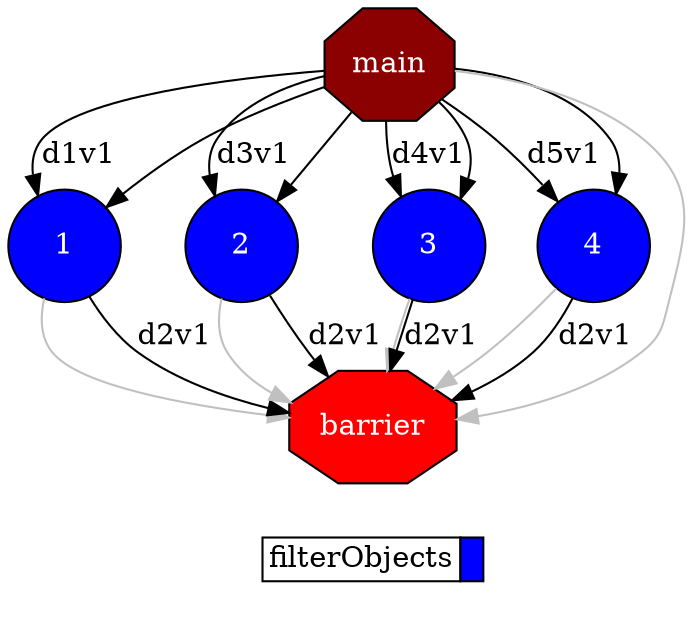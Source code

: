 digraph {
  rankdir=TB;
  labeljust="l";
  compound= true;
  subgraph dependence_graph {
    ranksep=0.20;
    node[height=0.75];

Synchro0[label="main", shape=octagon, style=filled fillcolor="#8B0000" fontcolor="#FFFFFF"];
1[shape=circle, style=filled fillcolor="#0000ff" fontcolor="#ffffff"];
Synchro0 -> 1 [label="d1v1"];
Synchro0 -> 1;
2[shape=circle, style=filled fillcolor="#0000ff" fontcolor="#ffffff"];
Synchro0 -> 2 [label="d3v1"];
Synchro0 -> 2;
3[shape=circle, style=filled fillcolor="#0000ff" fontcolor="#ffffff"];
Synchro0 -> 3 [label="d4v1"];
Synchro0 -> 3;
4[shape=circle, style=filled fillcolor="#0000ff" fontcolor="#ffffff"];
Synchro0 -> 4 [label="d5v1"];
Synchro0 -> 4;
Synchro1[label="barrier", shape=octagon, style=filled fillcolor="#ff0000" fontcolor="#FFFFFF"];
Synchro0 -> Synchro1 [color=grey];
2 -> Synchro1 [color=grey];
1 -> Synchro1 [color=grey];
3 -> Synchro1 [color=grey];
4 -> Synchro1 [color=grey];
1 -> Synchro1 [label="d2v1"];
2 -> Synchro1 [label="d2v1"];
3 -> Synchro1 [label="d2v1"];
4 -> Synchro1 [label="d2v1"];  }
  subgraph legend {
    rank=sink;
    node [shape=plaintext, height=0.75];
    ranksep=0.20;
    label = "Legend";
    key [label=<
      <table border="0" cellpadding="2" cellspacing="0" cellborder="1">
<tr>
<td align="right">filterObjects</td>
<td bgcolor="#0000ff">&nbsp;</td>
</tr>
      </table>
    >]
  }
}
